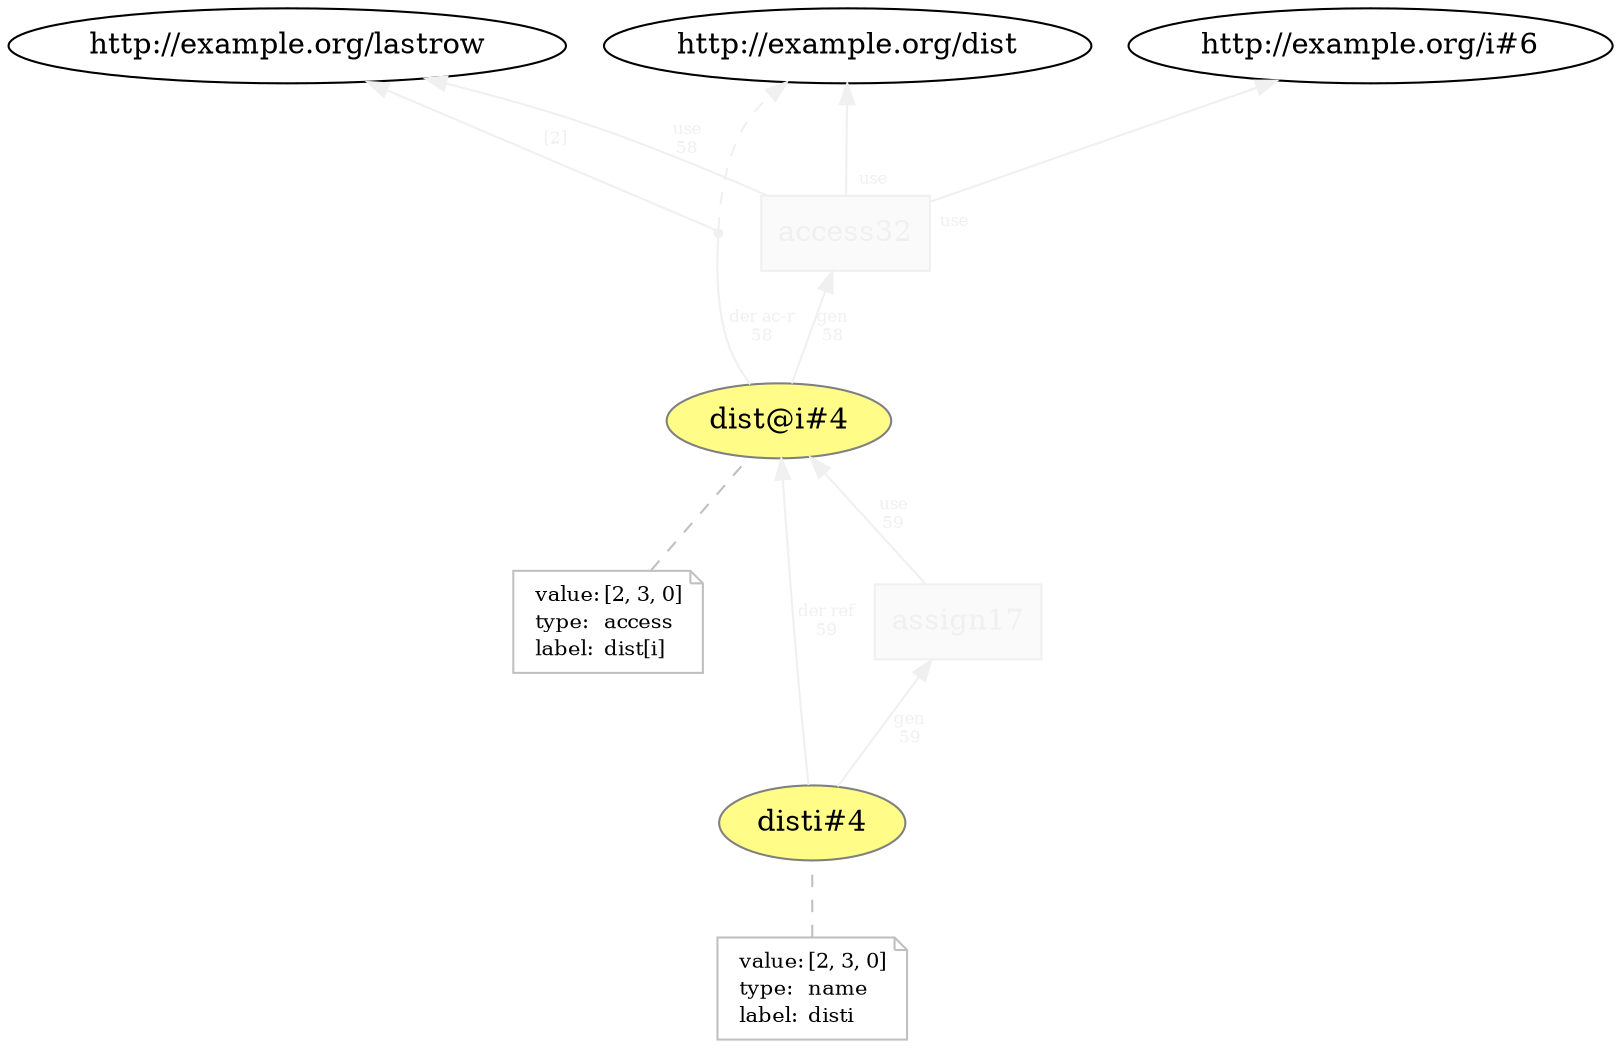 digraph "PROV" { size="16,12"; rankdir="BT";
"http://example.org/dist@i#4" [fillcolor="#FFFC87",color="#808080",style="filled",label="dist@i#4",URL="http://example.org/dist@i#4"]
"-attrs0" [color="gray",shape="note",fontsize="10",fontcolor="black",label=<<TABLE cellpadding="0" border="0">
	<TR>
	    <TD align="left">value:</TD>
	    <TD align="left">[2, 3, 0]</TD>
	</TR>
	<TR>
	    <TD align="left">type:</TD>
	    <TD align="left">access</TD>
	</TR>
	<TR>
	    <TD align="left">label:</TD>
	    <TD align="left">dist[i]</TD>
	</TR>
</TABLE>>]
"-attrs0" -> "http://example.org/dist@i#4" [color="gray",style="dashed",arrowhead="none"]
"http://example.org/access32" [fillcolor="#FAFAFA",color="#F0F0F0",shape="polygon",sides="4",style="filled",fontcolor="#F0F0F0",label="access32",URL="http://example.org/access32"]
"bn0" [shape="point",label="",fontcolor="#F0F0F0",color="#F0F0F0"]
"http://example.org/dist@i#4" -> "bn0" [fontsize="8",distance="1.5",angle="60.0",rotation="20",label="der ac-r
58",arrowhead="none",fontcolor="#F0F0F0",color="#F0F0F0"]
"bn0" -> "http://example.org/dist" [style="dashed",fontcolor="#F0F0F0",color="#F0F0F0"]
"bn0" -> "http://example.org/lastrow" [fontsize="8",distance="1.5",angle="60.0",rotation="20",label="[2]",fontcolor="#F0F0F0",color="#F0F0F0"]
"http://example.org/access32" -> "http://example.org/dist" [labelfontsize="8",labeldistance="1.5",labelangle="60.0",rotation="20",taillabel="use",fontcolor="#F0F0F0",color="#F0F0F0"]
"http://example.org/access32" -> "http://example.org/i#6" [labelfontsize="8",labeldistance="1.5",labelangle="60.0",rotation="20",taillabel="use",fontcolor="#F0F0F0",color="#F0F0F0"]
"http://example.org/disti#4" [fillcolor="#FFFC87",color="#808080",style="filled",label="disti#4",URL="http://example.org/disti#4"]
"-attrs1" [color="gray",shape="note",fontsize="10",fontcolor="black",label=<<TABLE cellpadding="0" border="0">
	<TR>
	    <TD align="left">value:</TD>
	    <TD align="left">[2, 3, 0]</TD>
	</TR>
	<TR>
	    <TD align="left">type:</TD>
	    <TD align="left">name</TD>
	</TR>
	<TR>
	    <TD align="left">label:</TD>
	    <TD align="left">disti</TD>
	</TR>
</TABLE>>]
"-attrs1" -> "http://example.org/disti#4" [color="gray",style="dashed",arrowhead="none"]
"http://example.org/assign17" [fillcolor="#FAFAFA",color="#F0F0F0",shape="polygon",sides="4",style="filled",fontcolor="#F0F0F0",label="assign17",URL="http://example.org/assign17"]
"http://example.org/disti#4" -> "http://example.org/dist@i#4" [fontsize="8",distance="1.5",angle="60.0",rotation="20",label="der ref
59",fontcolor="#F0F0F0",color="#F0F0F0"]
"http://example.org/assign17" -> "http://example.org/dist@i#4" [fontsize="8",distance="1.5",angle="60.0",rotation="20",label="use
59",fontcolor="#F0F0F0",color="#F0F0F0"]
"http://example.org/access32" -> "http://example.org/lastrow" [fontsize="8",distance="1.5",angle="60.0",rotation="20",label="use
58",fontcolor="#F0F0F0",color="#F0F0F0"]
"http://example.org/dist@i#4" -> "http://example.org/access32" [fontsize="8",distance="1.5",angle="60.0",rotation="20",label="gen
58",fontcolor="#F0F0F0",color="#F0F0F0"]
"http://example.org/disti#4" -> "http://example.org/assign17" [fontsize="8",distance="1.5",angle="60.0",rotation="20",label="gen
59",fontcolor="#F0F0F0",color="#F0F0F0"]
}